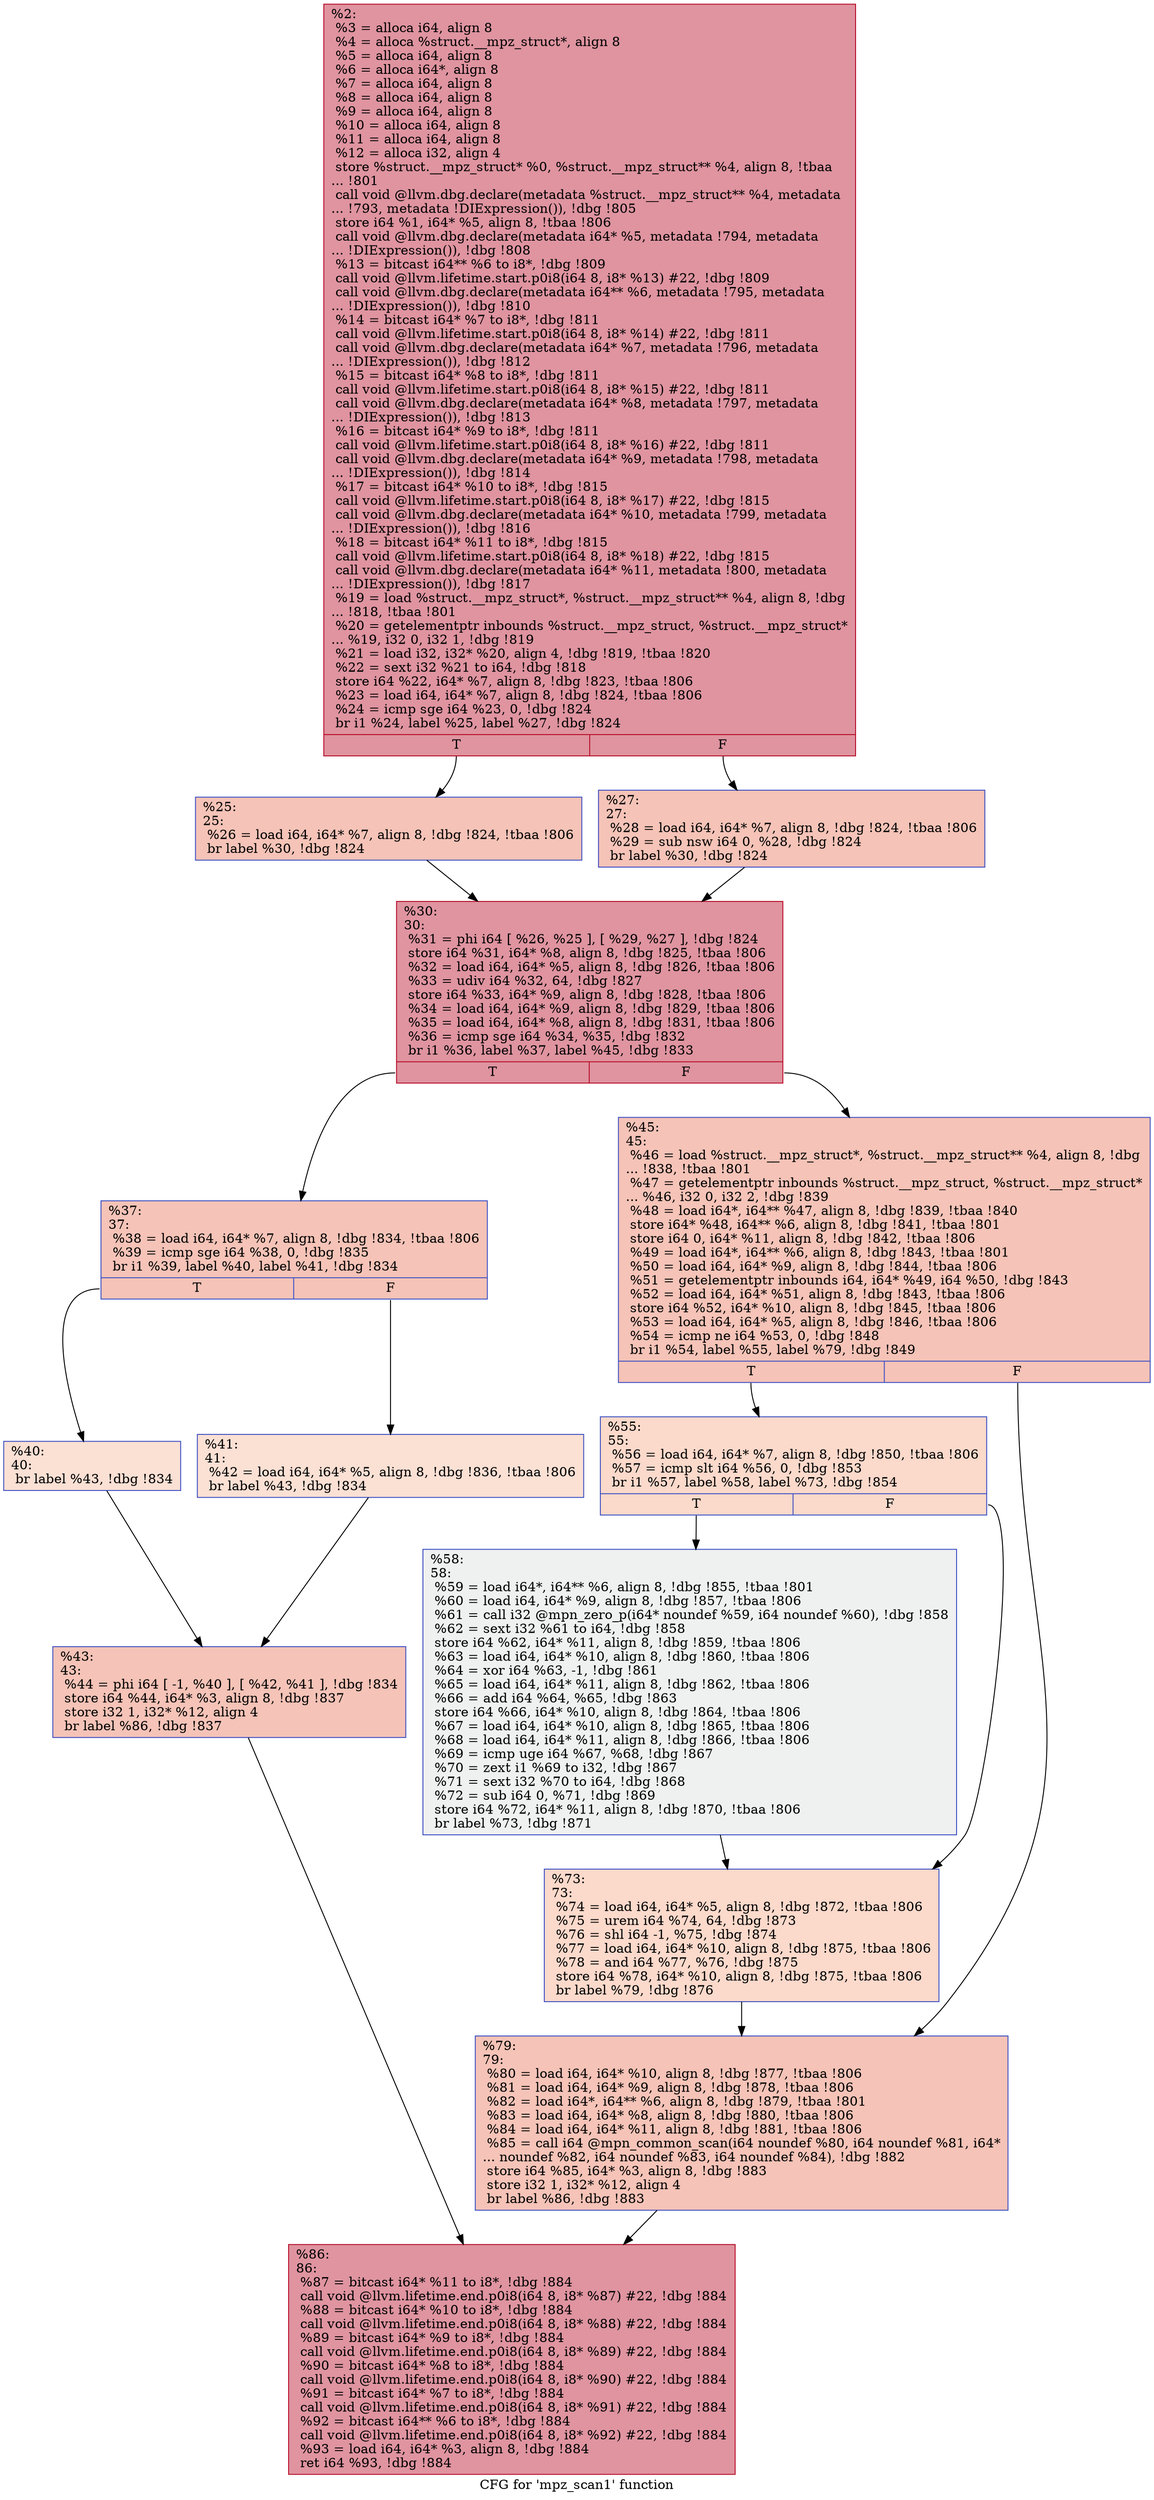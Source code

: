 digraph "CFG for 'mpz_scan1' function" {
	label="CFG for 'mpz_scan1' function";

	Node0x28aba30 [shape=record,color="#b70d28ff", style=filled, fillcolor="#b70d2870",label="{%2:\l  %3 = alloca i64, align 8\l  %4 = alloca %struct.__mpz_struct*, align 8\l  %5 = alloca i64, align 8\l  %6 = alloca i64*, align 8\l  %7 = alloca i64, align 8\l  %8 = alloca i64, align 8\l  %9 = alloca i64, align 8\l  %10 = alloca i64, align 8\l  %11 = alloca i64, align 8\l  %12 = alloca i32, align 4\l  store %struct.__mpz_struct* %0, %struct.__mpz_struct** %4, align 8, !tbaa\l... !801\l  call void @llvm.dbg.declare(metadata %struct.__mpz_struct** %4, metadata\l... !793, metadata !DIExpression()), !dbg !805\l  store i64 %1, i64* %5, align 8, !tbaa !806\l  call void @llvm.dbg.declare(metadata i64* %5, metadata !794, metadata\l... !DIExpression()), !dbg !808\l  %13 = bitcast i64** %6 to i8*, !dbg !809\l  call void @llvm.lifetime.start.p0i8(i64 8, i8* %13) #22, !dbg !809\l  call void @llvm.dbg.declare(metadata i64** %6, metadata !795, metadata\l... !DIExpression()), !dbg !810\l  %14 = bitcast i64* %7 to i8*, !dbg !811\l  call void @llvm.lifetime.start.p0i8(i64 8, i8* %14) #22, !dbg !811\l  call void @llvm.dbg.declare(metadata i64* %7, metadata !796, metadata\l... !DIExpression()), !dbg !812\l  %15 = bitcast i64* %8 to i8*, !dbg !811\l  call void @llvm.lifetime.start.p0i8(i64 8, i8* %15) #22, !dbg !811\l  call void @llvm.dbg.declare(metadata i64* %8, metadata !797, metadata\l... !DIExpression()), !dbg !813\l  %16 = bitcast i64* %9 to i8*, !dbg !811\l  call void @llvm.lifetime.start.p0i8(i64 8, i8* %16) #22, !dbg !811\l  call void @llvm.dbg.declare(metadata i64* %9, metadata !798, metadata\l... !DIExpression()), !dbg !814\l  %17 = bitcast i64* %10 to i8*, !dbg !815\l  call void @llvm.lifetime.start.p0i8(i64 8, i8* %17) #22, !dbg !815\l  call void @llvm.dbg.declare(metadata i64* %10, metadata !799, metadata\l... !DIExpression()), !dbg !816\l  %18 = bitcast i64* %11 to i8*, !dbg !815\l  call void @llvm.lifetime.start.p0i8(i64 8, i8* %18) #22, !dbg !815\l  call void @llvm.dbg.declare(metadata i64* %11, metadata !800, metadata\l... !DIExpression()), !dbg !817\l  %19 = load %struct.__mpz_struct*, %struct.__mpz_struct** %4, align 8, !dbg\l... !818, !tbaa !801\l  %20 = getelementptr inbounds %struct.__mpz_struct, %struct.__mpz_struct*\l... %19, i32 0, i32 1, !dbg !819\l  %21 = load i32, i32* %20, align 4, !dbg !819, !tbaa !820\l  %22 = sext i32 %21 to i64, !dbg !818\l  store i64 %22, i64* %7, align 8, !dbg !823, !tbaa !806\l  %23 = load i64, i64* %7, align 8, !dbg !824, !tbaa !806\l  %24 = icmp sge i64 %23, 0, !dbg !824\l  br i1 %24, label %25, label %27, !dbg !824\l|{<s0>T|<s1>F}}"];
	Node0x28aba30:s0 -> Node0x28abb00;
	Node0x28aba30:s1 -> Node0x28abb50;
	Node0x28abb00 [shape=record,color="#3d50c3ff", style=filled, fillcolor="#e8765c70",label="{%25:\l25:                                               \l  %26 = load i64, i64* %7, align 8, !dbg !824, !tbaa !806\l  br label %30, !dbg !824\l}"];
	Node0x28abb00 -> Node0x28abba0;
	Node0x28abb50 [shape=record,color="#3d50c3ff", style=filled, fillcolor="#e8765c70",label="{%27:\l27:                                               \l  %28 = load i64, i64* %7, align 8, !dbg !824, !tbaa !806\l  %29 = sub nsw i64 0, %28, !dbg !824\l  br label %30, !dbg !824\l}"];
	Node0x28abb50 -> Node0x28abba0;
	Node0x28abba0 [shape=record,color="#b70d28ff", style=filled, fillcolor="#b70d2870",label="{%30:\l30:                                               \l  %31 = phi i64 [ %26, %25 ], [ %29, %27 ], !dbg !824\l  store i64 %31, i64* %8, align 8, !dbg !825, !tbaa !806\l  %32 = load i64, i64* %5, align 8, !dbg !826, !tbaa !806\l  %33 = udiv i64 %32, 64, !dbg !827\l  store i64 %33, i64* %9, align 8, !dbg !828, !tbaa !806\l  %34 = load i64, i64* %9, align 8, !dbg !829, !tbaa !806\l  %35 = load i64, i64* %8, align 8, !dbg !831, !tbaa !806\l  %36 = icmp sge i64 %34, %35, !dbg !832\l  br i1 %36, label %37, label %45, !dbg !833\l|{<s0>T|<s1>F}}"];
	Node0x28abba0:s0 -> Node0x28abbf0;
	Node0x28abba0:s1 -> Node0x28abd30;
	Node0x28abbf0 [shape=record,color="#3d50c3ff", style=filled, fillcolor="#e8765c70",label="{%37:\l37:                                               \l  %38 = load i64, i64* %7, align 8, !dbg !834, !tbaa !806\l  %39 = icmp sge i64 %38, 0, !dbg !835\l  br i1 %39, label %40, label %41, !dbg !834\l|{<s0>T|<s1>F}}"];
	Node0x28abbf0:s0 -> Node0x28abc40;
	Node0x28abbf0:s1 -> Node0x28abc90;
	Node0x28abc40 [shape=record,color="#3d50c3ff", style=filled, fillcolor="#f7b99e70",label="{%40:\l40:                                               \l  br label %43, !dbg !834\l}"];
	Node0x28abc40 -> Node0x28abce0;
	Node0x28abc90 [shape=record,color="#3d50c3ff", style=filled, fillcolor="#f7b99e70",label="{%41:\l41:                                               \l  %42 = load i64, i64* %5, align 8, !dbg !836, !tbaa !806\l  br label %43, !dbg !834\l}"];
	Node0x28abc90 -> Node0x28abce0;
	Node0x28abce0 [shape=record,color="#3d50c3ff", style=filled, fillcolor="#e8765c70",label="{%43:\l43:                                               \l  %44 = phi i64 [ -1, %40 ], [ %42, %41 ], !dbg !834\l  store i64 %44, i64* %3, align 8, !dbg !837\l  store i32 1, i32* %12, align 4\l  br label %86, !dbg !837\l}"];
	Node0x28abce0 -> Node0x28abec0;
	Node0x28abd30 [shape=record,color="#3d50c3ff", style=filled, fillcolor="#e8765c70",label="{%45:\l45:                                               \l  %46 = load %struct.__mpz_struct*, %struct.__mpz_struct** %4, align 8, !dbg\l... !838, !tbaa !801\l  %47 = getelementptr inbounds %struct.__mpz_struct, %struct.__mpz_struct*\l... %46, i32 0, i32 2, !dbg !839\l  %48 = load i64*, i64** %47, align 8, !dbg !839, !tbaa !840\l  store i64* %48, i64** %6, align 8, !dbg !841, !tbaa !801\l  store i64 0, i64* %11, align 8, !dbg !842, !tbaa !806\l  %49 = load i64*, i64** %6, align 8, !dbg !843, !tbaa !801\l  %50 = load i64, i64* %9, align 8, !dbg !844, !tbaa !806\l  %51 = getelementptr inbounds i64, i64* %49, i64 %50, !dbg !843\l  %52 = load i64, i64* %51, align 8, !dbg !843, !tbaa !806\l  store i64 %52, i64* %10, align 8, !dbg !845, !tbaa !806\l  %53 = load i64, i64* %5, align 8, !dbg !846, !tbaa !806\l  %54 = icmp ne i64 %53, 0, !dbg !848\l  br i1 %54, label %55, label %79, !dbg !849\l|{<s0>T|<s1>F}}"];
	Node0x28abd30:s0 -> Node0x28abd80;
	Node0x28abd30:s1 -> Node0x28abe70;
	Node0x28abd80 [shape=record,color="#3d50c3ff", style=filled, fillcolor="#f7a88970",label="{%55:\l55:                                               \l  %56 = load i64, i64* %7, align 8, !dbg !850, !tbaa !806\l  %57 = icmp slt i64 %56, 0, !dbg !853\l  br i1 %57, label %58, label %73, !dbg !854\l|{<s0>T|<s1>F}}"];
	Node0x28abd80:s0 -> Node0x28abdd0;
	Node0x28abd80:s1 -> Node0x28abe20;
	Node0x28abdd0 [shape=record,color="#3d50c3ff", style=filled, fillcolor="#dbdcde70",label="{%58:\l58:                                               \l  %59 = load i64*, i64** %6, align 8, !dbg !855, !tbaa !801\l  %60 = load i64, i64* %9, align 8, !dbg !857, !tbaa !806\l  %61 = call i32 @mpn_zero_p(i64* noundef %59, i64 noundef %60), !dbg !858\l  %62 = sext i32 %61 to i64, !dbg !858\l  store i64 %62, i64* %11, align 8, !dbg !859, !tbaa !806\l  %63 = load i64, i64* %10, align 8, !dbg !860, !tbaa !806\l  %64 = xor i64 %63, -1, !dbg !861\l  %65 = load i64, i64* %11, align 8, !dbg !862, !tbaa !806\l  %66 = add i64 %64, %65, !dbg !863\l  store i64 %66, i64* %10, align 8, !dbg !864, !tbaa !806\l  %67 = load i64, i64* %10, align 8, !dbg !865, !tbaa !806\l  %68 = load i64, i64* %11, align 8, !dbg !866, !tbaa !806\l  %69 = icmp uge i64 %67, %68, !dbg !867\l  %70 = zext i1 %69 to i32, !dbg !867\l  %71 = sext i32 %70 to i64, !dbg !868\l  %72 = sub i64 0, %71, !dbg !869\l  store i64 %72, i64* %11, align 8, !dbg !870, !tbaa !806\l  br label %73, !dbg !871\l}"];
	Node0x28abdd0 -> Node0x28abe20;
	Node0x28abe20 [shape=record,color="#3d50c3ff", style=filled, fillcolor="#f7a88970",label="{%73:\l73:                                               \l  %74 = load i64, i64* %5, align 8, !dbg !872, !tbaa !806\l  %75 = urem i64 %74, 64, !dbg !873\l  %76 = shl i64 -1, %75, !dbg !874\l  %77 = load i64, i64* %10, align 8, !dbg !875, !tbaa !806\l  %78 = and i64 %77, %76, !dbg !875\l  store i64 %78, i64* %10, align 8, !dbg !875, !tbaa !806\l  br label %79, !dbg !876\l}"];
	Node0x28abe20 -> Node0x28abe70;
	Node0x28abe70 [shape=record,color="#3d50c3ff", style=filled, fillcolor="#e8765c70",label="{%79:\l79:                                               \l  %80 = load i64, i64* %10, align 8, !dbg !877, !tbaa !806\l  %81 = load i64, i64* %9, align 8, !dbg !878, !tbaa !806\l  %82 = load i64*, i64** %6, align 8, !dbg !879, !tbaa !801\l  %83 = load i64, i64* %8, align 8, !dbg !880, !tbaa !806\l  %84 = load i64, i64* %11, align 8, !dbg !881, !tbaa !806\l  %85 = call i64 @mpn_common_scan(i64 noundef %80, i64 noundef %81, i64*\l... noundef %82, i64 noundef %83, i64 noundef %84), !dbg !882\l  store i64 %85, i64* %3, align 8, !dbg !883\l  store i32 1, i32* %12, align 4\l  br label %86, !dbg !883\l}"];
	Node0x28abe70 -> Node0x28abec0;
	Node0x28abec0 [shape=record,color="#b70d28ff", style=filled, fillcolor="#b70d2870",label="{%86:\l86:                                               \l  %87 = bitcast i64* %11 to i8*, !dbg !884\l  call void @llvm.lifetime.end.p0i8(i64 8, i8* %87) #22, !dbg !884\l  %88 = bitcast i64* %10 to i8*, !dbg !884\l  call void @llvm.lifetime.end.p0i8(i64 8, i8* %88) #22, !dbg !884\l  %89 = bitcast i64* %9 to i8*, !dbg !884\l  call void @llvm.lifetime.end.p0i8(i64 8, i8* %89) #22, !dbg !884\l  %90 = bitcast i64* %8 to i8*, !dbg !884\l  call void @llvm.lifetime.end.p0i8(i64 8, i8* %90) #22, !dbg !884\l  %91 = bitcast i64* %7 to i8*, !dbg !884\l  call void @llvm.lifetime.end.p0i8(i64 8, i8* %91) #22, !dbg !884\l  %92 = bitcast i64** %6 to i8*, !dbg !884\l  call void @llvm.lifetime.end.p0i8(i64 8, i8* %92) #22, !dbg !884\l  %93 = load i64, i64* %3, align 8, !dbg !884\l  ret i64 %93, !dbg !884\l}"];
}
